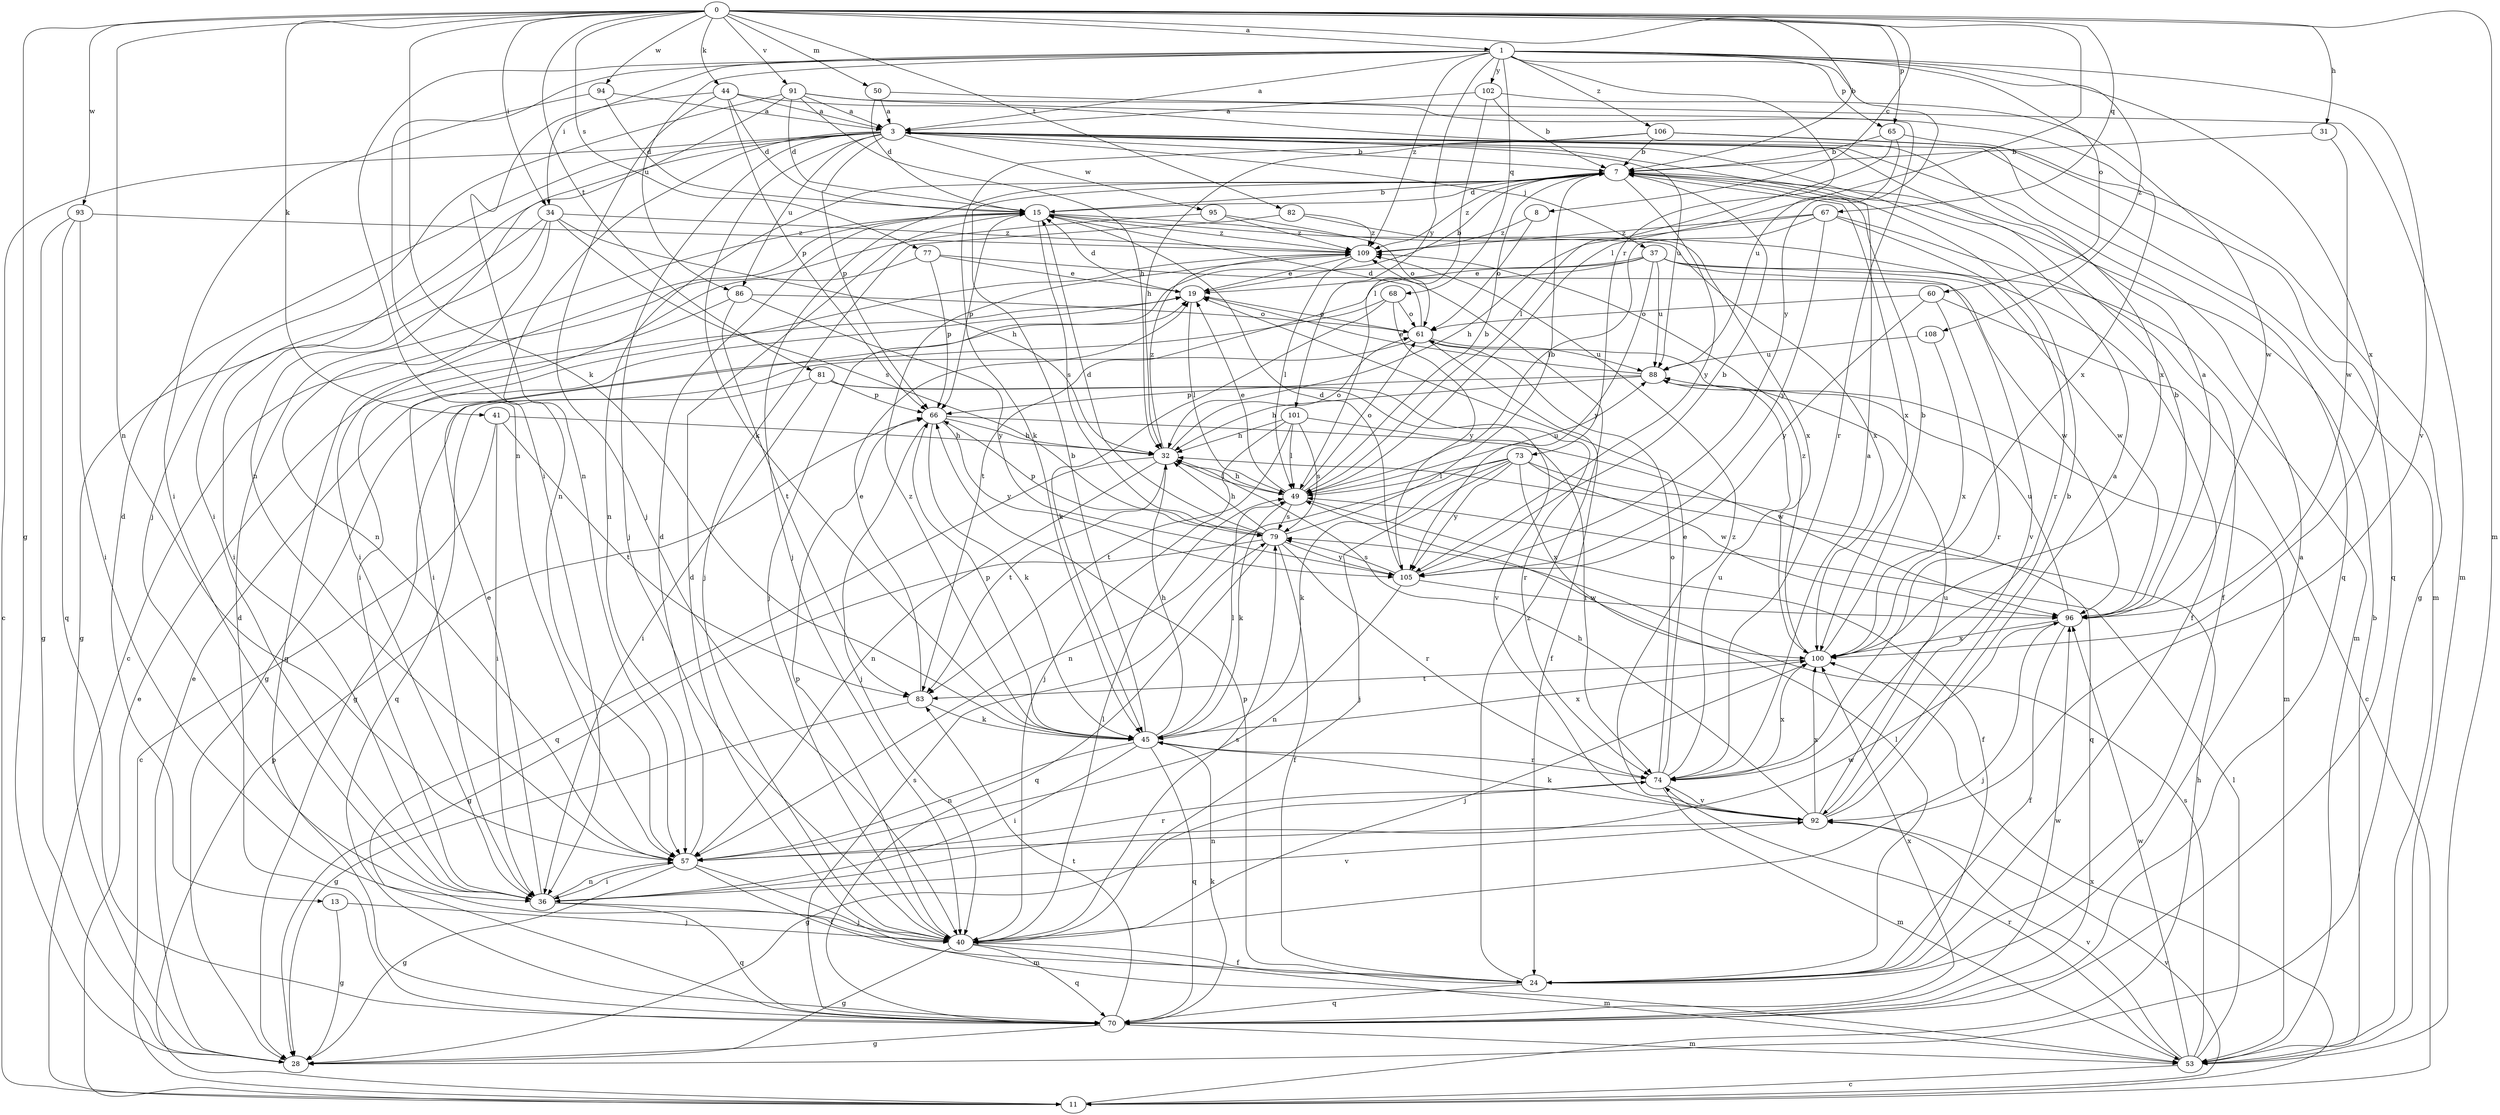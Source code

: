 strict digraph  {
0;
1;
3;
7;
8;
11;
13;
15;
19;
24;
28;
31;
32;
34;
36;
37;
40;
41;
44;
45;
49;
50;
53;
57;
60;
61;
65;
66;
67;
68;
70;
73;
74;
77;
79;
81;
82;
83;
86;
88;
91;
92;
93;
94;
95;
96;
100;
101;
102;
105;
106;
108;
109;
0 -> 1  [label=a];
0 -> 7  [label=b];
0 -> 8  [label=c];
0 -> 28  [label=g];
0 -> 31  [label=h];
0 -> 34  [label=i];
0 -> 41  [label=k];
0 -> 44  [label=k];
0 -> 45  [label=k];
0 -> 49  [label=l];
0 -> 50  [label=m];
0 -> 53  [label=m];
0 -> 57  [label=n];
0 -> 65  [label=p];
0 -> 67  [label=q];
0 -> 77  [label=s];
0 -> 81  [label=t];
0 -> 82  [label=t];
0 -> 91  [label=v];
0 -> 93  [label=w];
0 -> 94  [label=w];
1 -> 3  [label=a];
1 -> 34  [label=i];
1 -> 36  [label=i];
1 -> 57  [label=n];
1 -> 60  [label=o];
1 -> 65  [label=p];
1 -> 68  [label=q];
1 -> 73  [label=r];
1 -> 86  [label=u];
1 -> 92  [label=v];
1 -> 100  [label=x];
1 -> 101  [label=y];
1 -> 102  [label=y];
1 -> 105  [label=y];
1 -> 106  [label=z];
1 -> 108  [label=z];
1 -> 109  [label=z];
3 -> 7  [label=b];
3 -> 11  [label=c];
3 -> 13  [label=d];
3 -> 36  [label=i];
3 -> 37  [label=j];
3 -> 40  [label=j];
3 -> 45  [label=k];
3 -> 53  [label=m];
3 -> 57  [label=n];
3 -> 66  [label=p];
3 -> 86  [label=u];
3 -> 88  [label=u];
3 -> 95  [label=w];
7 -> 15  [label=d];
7 -> 40  [label=j];
7 -> 57  [label=n];
7 -> 100  [label=x];
7 -> 105  [label=y];
7 -> 109  [label=z];
8 -> 61  [label=o];
8 -> 109  [label=z];
11 -> 19  [label=e];
11 -> 32  [label=h];
11 -> 66  [label=p];
11 -> 92  [label=v];
11 -> 100  [label=x];
13 -> 28  [label=g];
13 -> 40  [label=j];
15 -> 7  [label=b];
15 -> 36  [label=i];
15 -> 53  [label=m];
15 -> 66  [label=p];
15 -> 79  [label=s];
15 -> 100  [label=x];
15 -> 109  [label=z];
19 -> 7  [label=b];
19 -> 15  [label=d];
19 -> 49  [label=l];
19 -> 61  [label=o];
24 -> 3  [label=a];
24 -> 49  [label=l];
24 -> 66  [label=p];
24 -> 70  [label=q];
24 -> 109  [label=z];
28 -> 19  [label=e];
31 -> 7  [label=b];
31 -> 96  [label=w];
32 -> 49  [label=l];
32 -> 57  [label=n];
32 -> 61  [label=o];
32 -> 70  [label=q];
32 -> 83  [label=t];
32 -> 109  [label=z];
34 -> 28  [label=g];
34 -> 32  [label=h];
34 -> 36  [label=i];
34 -> 57  [label=n];
34 -> 79  [label=s];
34 -> 109  [label=z];
36 -> 19  [label=e];
36 -> 40  [label=j];
36 -> 57  [label=n];
36 -> 70  [label=q];
36 -> 92  [label=v];
36 -> 96  [label=w];
37 -> 19  [label=e];
37 -> 24  [label=f];
37 -> 40  [label=j];
37 -> 83  [label=t];
37 -> 88  [label=u];
37 -> 92  [label=v];
37 -> 96  [label=w];
37 -> 105  [label=y];
40 -> 15  [label=d];
40 -> 24  [label=f];
40 -> 28  [label=g];
40 -> 49  [label=l];
40 -> 53  [label=m];
40 -> 66  [label=p];
40 -> 70  [label=q];
40 -> 79  [label=s];
41 -> 11  [label=c];
41 -> 32  [label=h];
41 -> 36  [label=i];
41 -> 83  [label=t];
44 -> 3  [label=a];
44 -> 15  [label=d];
44 -> 40  [label=j];
44 -> 57  [label=n];
44 -> 66  [label=p];
44 -> 100  [label=x];
45 -> 7  [label=b];
45 -> 32  [label=h];
45 -> 36  [label=i];
45 -> 49  [label=l];
45 -> 57  [label=n];
45 -> 66  [label=p];
45 -> 70  [label=q];
45 -> 74  [label=r];
45 -> 100  [label=x];
45 -> 109  [label=z];
49 -> 7  [label=b];
49 -> 19  [label=e];
49 -> 24  [label=f];
49 -> 32  [label=h];
49 -> 45  [label=k];
49 -> 61  [label=o];
49 -> 79  [label=s];
49 -> 88  [label=u];
50 -> 3  [label=a];
50 -> 15  [label=d];
50 -> 53  [label=m];
53 -> 7  [label=b];
53 -> 11  [label=c];
53 -> 49  [label=l];
53 -> 74  [label=r];
53 -> 79  [label=s];
53 -> 92  [label=v];
53 -> 96  [label=w];
57 -> 15  [label=d];
57 -> 24  [label=f];
57 -> 28  [label=g];
57 -> 36  [label=i];
57 -> 53  [label=m];
57 -> 74  [label=r];
60 -> 11  [label=c];
60 -> 61  [label=o];
60 -> 74  [label=r];
60 -> 105  [label=y];
61 -> 15  [label=d];
61 -> 24  [label=f];
61 -> 28  [label=g];
61 -> 53  [label=m];
61 -> 88  [label=u];
65 -> 7  [label=b];
65 -> 49  [label=l];
65 -> 70  [label=q];
65 -> 88  [label=u];
66 -> 32  [label=h];
66 -> 40  [label=j];
66 -> 45  [label=k];
66 -> 96  [label=w];
66 -> 105  [label=y];
67 -> 24  [label=f];
67 -> 32  [label=h];
67 -> 49  [label=l];
67 -> 74  [label=r];
67 -> 105  [label=y];
67 -> 109  [label=z];
68 -> 28  [label=g];
68 -> 45  [label=k];
68 -> 61  [label=o];
68 -> 105  [label=y];
70 -> 15  [label=d];
70 -> 28  [label=g];
70 -> 45  [label=k];
70 -> 53  [label=m];
70 -> 79  [label=s];
70 -> 83  [label=t];
70 -> 96  [label=w];
70 -> 100  [label=x];
73 -> 40  [label=j];
73 -> 45  [label=k];
73 -> 49  [label=l];
73 -> 57  [label=n];
73 -> 70  [label=q];
73 -> 96  [label=w];
73 -> 100  [label=x];
73 -> 105  [label=y];
74 -> 3  [label=a];
74 -> 19  [label=e];
74 -> 28  [label=g];
74 -> 53  [label=m];
74 -> 61  [label=o];
74 -> 88  [label=u];
74 -> 92  [label=v];
74 -> 100  [label=x];
77 -> 19  [label=e];
77 -> 36  [label=i];
77 -> 66  [label=p];
77 -> 96  [label=w];
79 -> 7  [label=b];
79 -> 15  [label=d];
79 -> 24  [label=f];
79 -> 28  [label=g];
79 -> 32  [label=h];
79 -> 66  [label=p];
79 -> 70  [label=q];
79 -> 74  [label=r];
79 -> 105  [label=y];
81 -> 36  [label=i];
81 -> 66  [label=p];
81 -> 70  [label=q];
81 -> 74  [label=r];
81 -> 92  [label=v];
82 -> 40  [label=j];
82 -> 100  [label=x];
82 -> 109  [label=z];
83 -> 19  [label=e];
83 -> 28  [label=g];
83 -> 45  [label=k];
86 -> 61  [label=o];
86 -> 70  [label=q];
86 -> 83  [label=t];
86 -> 105  [label=y];
88 -> 19  [label=e];
88 -> 32  [label=h];
88 -> 66  [label=p];
91 -> 3  [label=a];
91 -> 15  [label=d];
91 -> 32  [label=h];
91 -> 40  [label=j];
91 -> 57  [label=n];
91 -> 74  [label=r];
91 -> 100  [label=x];
92 -> 3  [label=a];
92 -> 7  [label=b];
92 -> 32  [label=h];
92 -> 45  [label=k];
92 -> 57  [label=n];
92 -> 88  [label=u];
92 -> 100  [label=x];
92 -> 109  [label=z];
93 -> 28  [label=g];
93 -> 36  [label=i];
93 -> 70  [label=q];
93 -> 109  [label=z];
94 -> 3  [label=a];
94 -> 15  [label=d];
94 -> 36  [label=i];
95 -> 11  [label=c];
95 -> 61  [label=o];
95 -> 109  [label=z];
96 -> 3  [label=a];
96 -> 7  [label=b];
96 -> 24  [label=f];
96 -> 40  [label=j];
96 -> 88  [label=u];
96 -> 100  [label=x];
100 -> 7  [label=b];
100 -> 40  [label=j];
100 -> 83  [label=t];
100 -> 109  [label=z];
101 -> 32  [label=h];
101 -> 40  [label=j];
101 -> 49  [label=l];
101 -> 74  [label=r];
101 -> 79  [label=s];
101 -> 83  [label=t];
102 -> 3  [label=a];
102 -> 7  [label=b];
102 -> 49  [label=l];
102 -> 96  [label=w];
105 -> 7  [label=b];
105 -> 15  [label=d];
105 -> 57  [label=n];
105 -> 79  [label=s];
105 -> 96  [label=w];
106 -> 7  [label=b];
106 -> 28  [label=g];
106 -> 32  [label=h];
106 -> 45  [label=k];
106 -> 70  [label=q];
108 -> 88  [label=u];
108 -> 100  [label=x];
109 -> 19  [label=e];
109 -> 36  [label=i];
109 -> 49  [label=l];
}
